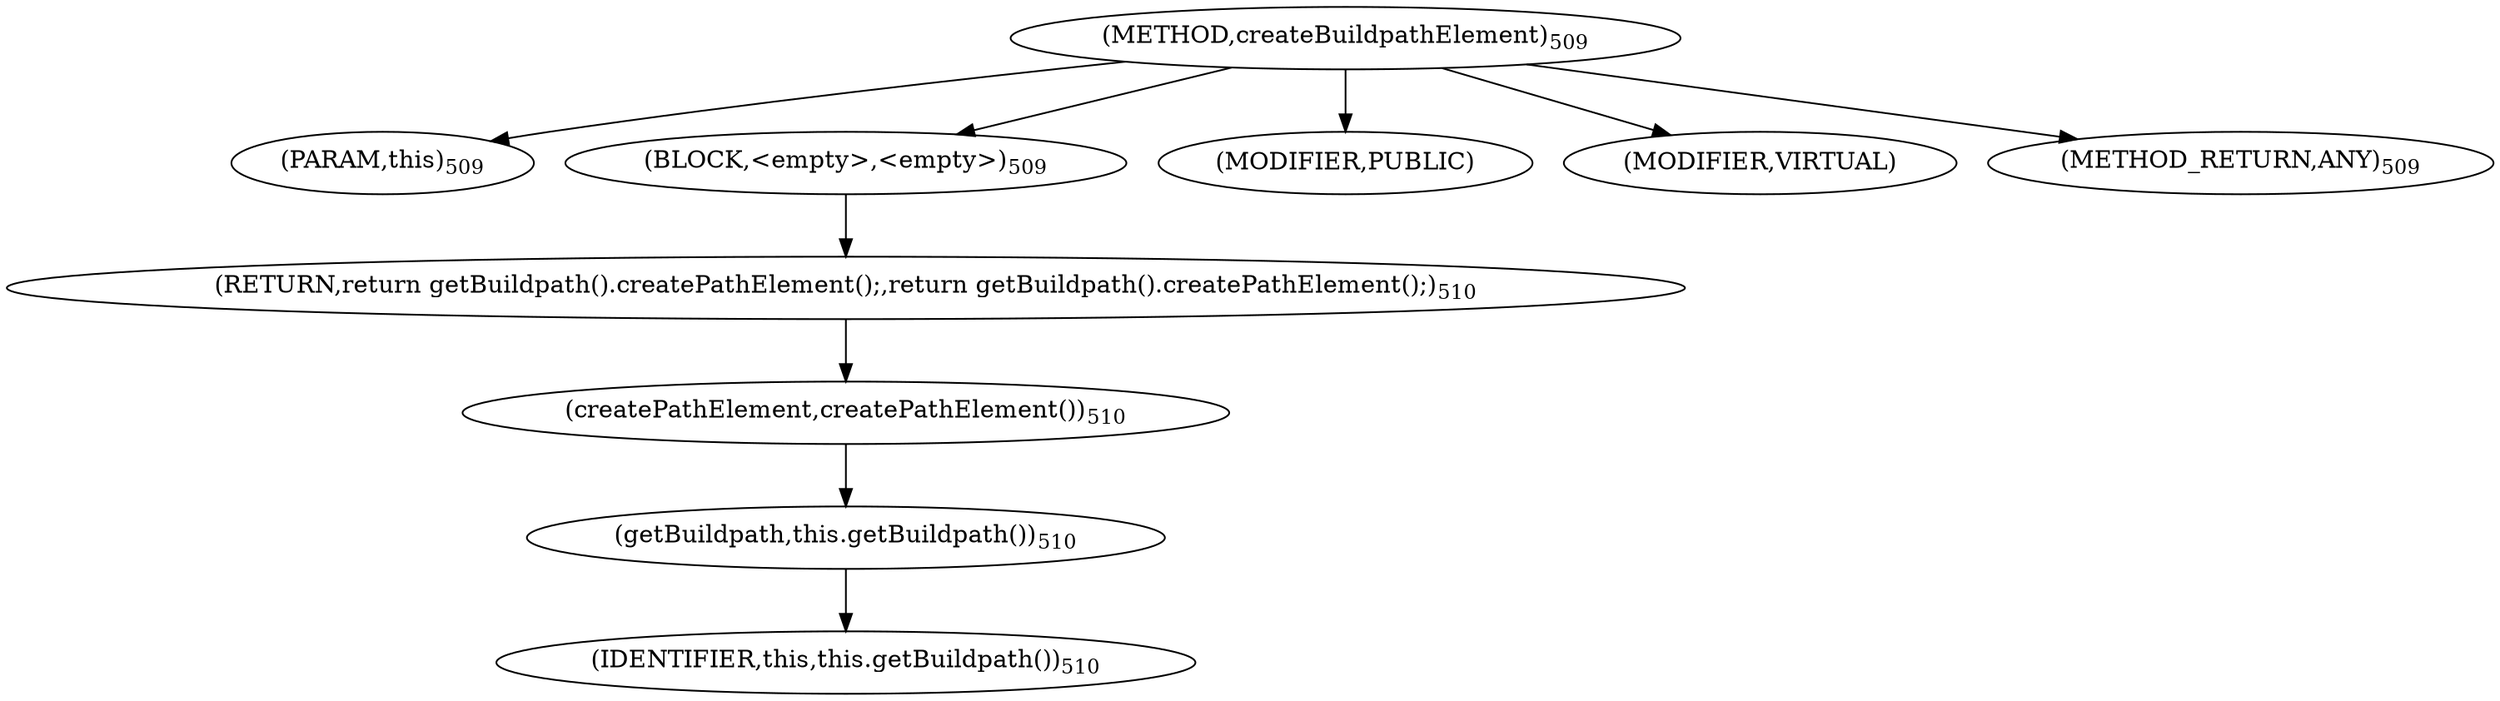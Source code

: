 digraph "createBuildpathElement" {  
"918" [label = <(METHOD,createBuildpathElement)<SUB>509</SUB>> ]
"54" [label = <(PARAM,this)<SUB>509</SUB>> ]
"919" [label = <(BLOCK,&lt;empty&gt;,&lt;empty&gt;)<SUB>509</SUB>> ]
"920" [label = <(RETURN,return getBuildpath().createPathElement();,return getBuildpath().createPathElement();)<SUB>510</SUB>> ]
"921" [label = <(createPathElement,createPathElement())<SUB>510</SUB>> ]
"922" [label = <(getBuildpath,this.getBuildpath())<SUB>510</SUB>> ]
"53" [label = <(IDENTIFIER,this,this.getBuildpath())<SUB>510</SUB>> ]
"923" [label = <(MODIFIER,PUBLIC)> ]
"924" [label = <(MODIFIER,VIRTUAL)> ]
"925" [label = <(METHOD_RETURN,ANY)<SUB>509</SUB>> ]
  "918" -> "54" 
  "918" -> "919" 
  "918" -> "923" 
  "918" -> "924" 
  "918" -> "925" 
  "919" -> "920" 
  "920" -> "921" 
  "921" -> "922" 
  "922" -> "53" 
}
